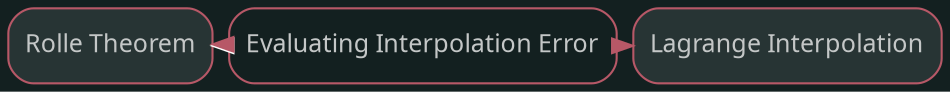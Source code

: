 digraph "Rolle Theorem" {graph [nodesep=0,ranksep=0,rankdir="LR",bgcolor="#132020"];node [shape="rectangle",style="rounded,filled",fontname="sans",fontsize="12px",labelfontname="sans",color="#b75867",fillcolor="#273434",fontcolor="#c4c7c7"];"Rolle Theorem" [label="Rolle Theorem",tooltip="Rolle Theorem",URL="/Knowledge/Rolle Theorem.html",target="_parent"];subgraph "Forward Rolle Theorem" {edge [color="#b75867"];}
node [shape="rectangle",style="rounded",fontname="sans",fontsize="12px",labelfontname="sans",color="#b75867",fillcolor="#FFFFFF",fontcolor="#c4c7c7"];"Evaluating Interpolation Error" [label="Evaluating Interpolation Error",tooltip="Evaluating Interpolation Error",URL="/Knowledge/Evaluating Interpolation Error.html",target="_parent"];subgraph "Backward Rolle Theorem" {edge [dir="back",color="#FFFFFF"];"Rolle Theorem" -> "Evaluating Interpolation Error";}node [shape="rectangle",style="rounded,filled",fontname="sans",fontsize="12px",labelfontname="sans",color="#b75867",fillcolor="#273434",fontcolor="#c4c7c7"];"Evaluating Interpolation Error" [label="Evaluating Interpolation Error",tooltip="Evaluating Interpolation Error",URL="/Knowledge/Evaluating Interpolation Error.html",target="_parent"];"Lagrange Interpolation" [label="Lagrange Interpolation",tooltip="Lagrange Interpolation",URL="/Knowledge/Lagrange Interpolation.html",target="_parent"];"Rolle Theorem" [label="Rolle Theorem",tooltip="Rolle Theorem",URL="/Knowledge/Rolle Theorem.html",target="_parent"];subgraph "Forward Evaluating Interpolation Error" {edge [color="#b75867"];"Evaluating Interpolation Error" -> "Lagrange Interpolation";"Evaluating Interpolation Error" -> "Rolle Theorem";}
node [shape="rectangle",style="rounded",fontname="sans",fontsize="12px",labelfontname="sans",color="#b75867",fillcolor="#FFFFFF",fontcolor="#c4c7c7"];subgraph "Backward Evaluating Interpolation Error" {edge [dir="back",color="#FFFFFF"];}}